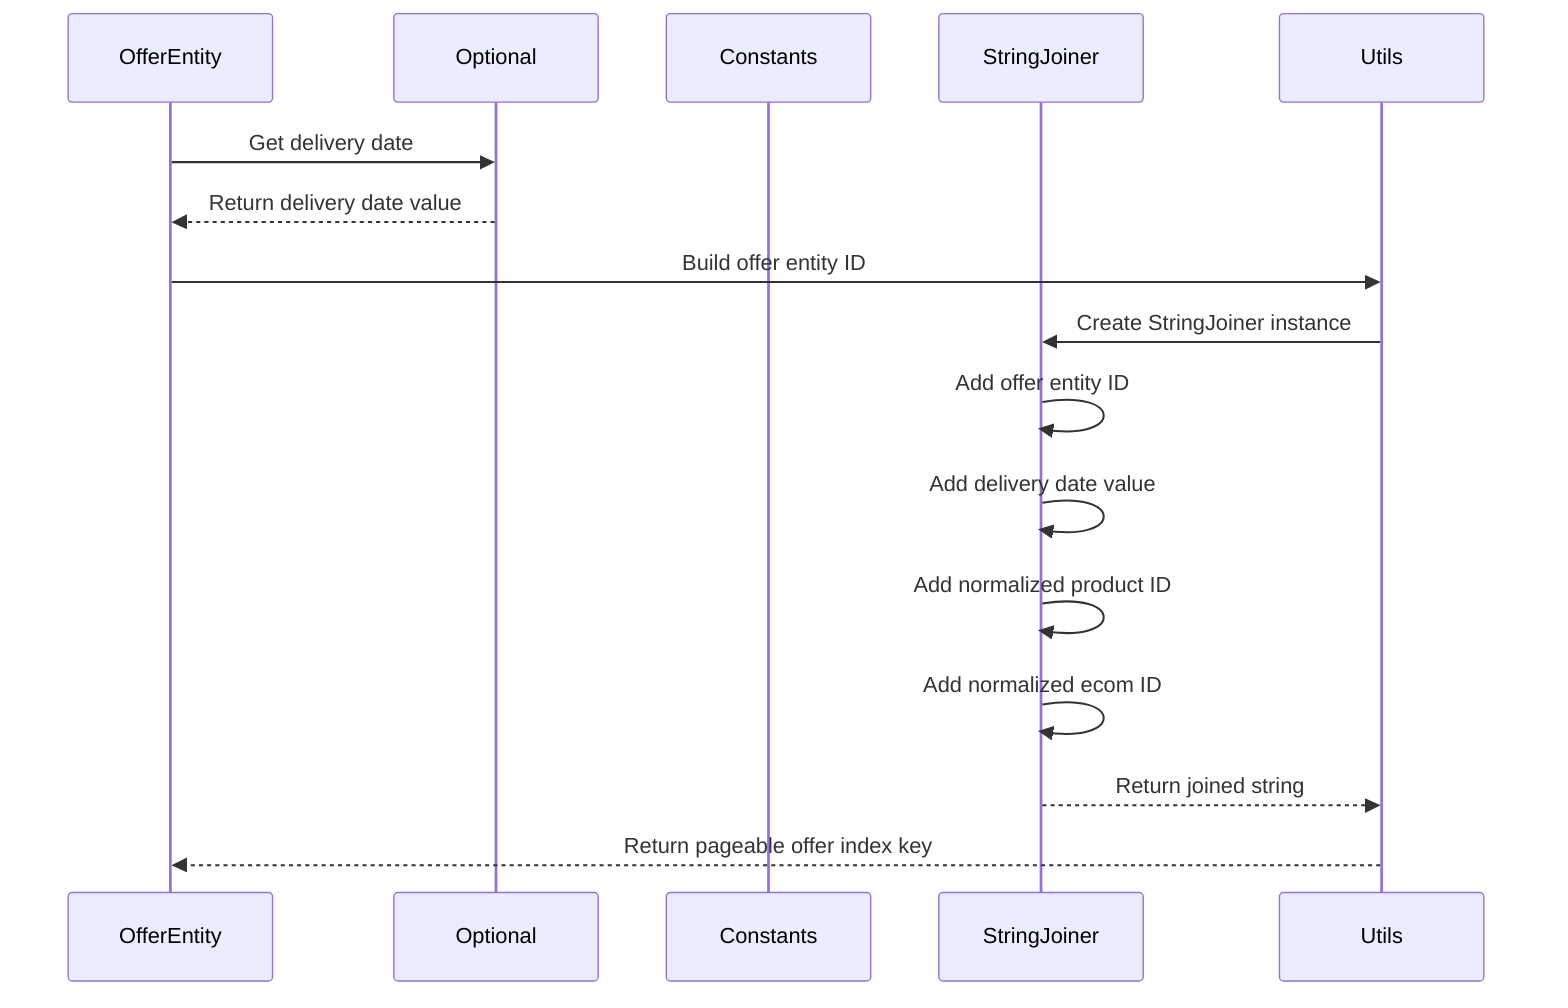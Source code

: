 sequenceDiagram
    participant OfferEntity
    participant Optional
    participant Constants
    participant StringJoiner
    
    OfferEntity->>Optional: Get delivery date
    Optional-->>OfferEntity: Return delivery date value
    OfferEntity->>Utils: Build offer entity ID
    Utils->>StringJoiner: Create StringJoiner instance
    StringJoiner->>StringJoiner: Add offer entity ID
    StringJoiner->>StringJoiner: Add delivery date value
    StringJoiner->>StringJoiner: Add normalized product ID
    StringJoiner->>StringJoiner: Add normalized ecom ID
    StringJoiner-->>Utils: Return joined string
    Utils-->>OfferEntity: Return pageable offer index key
